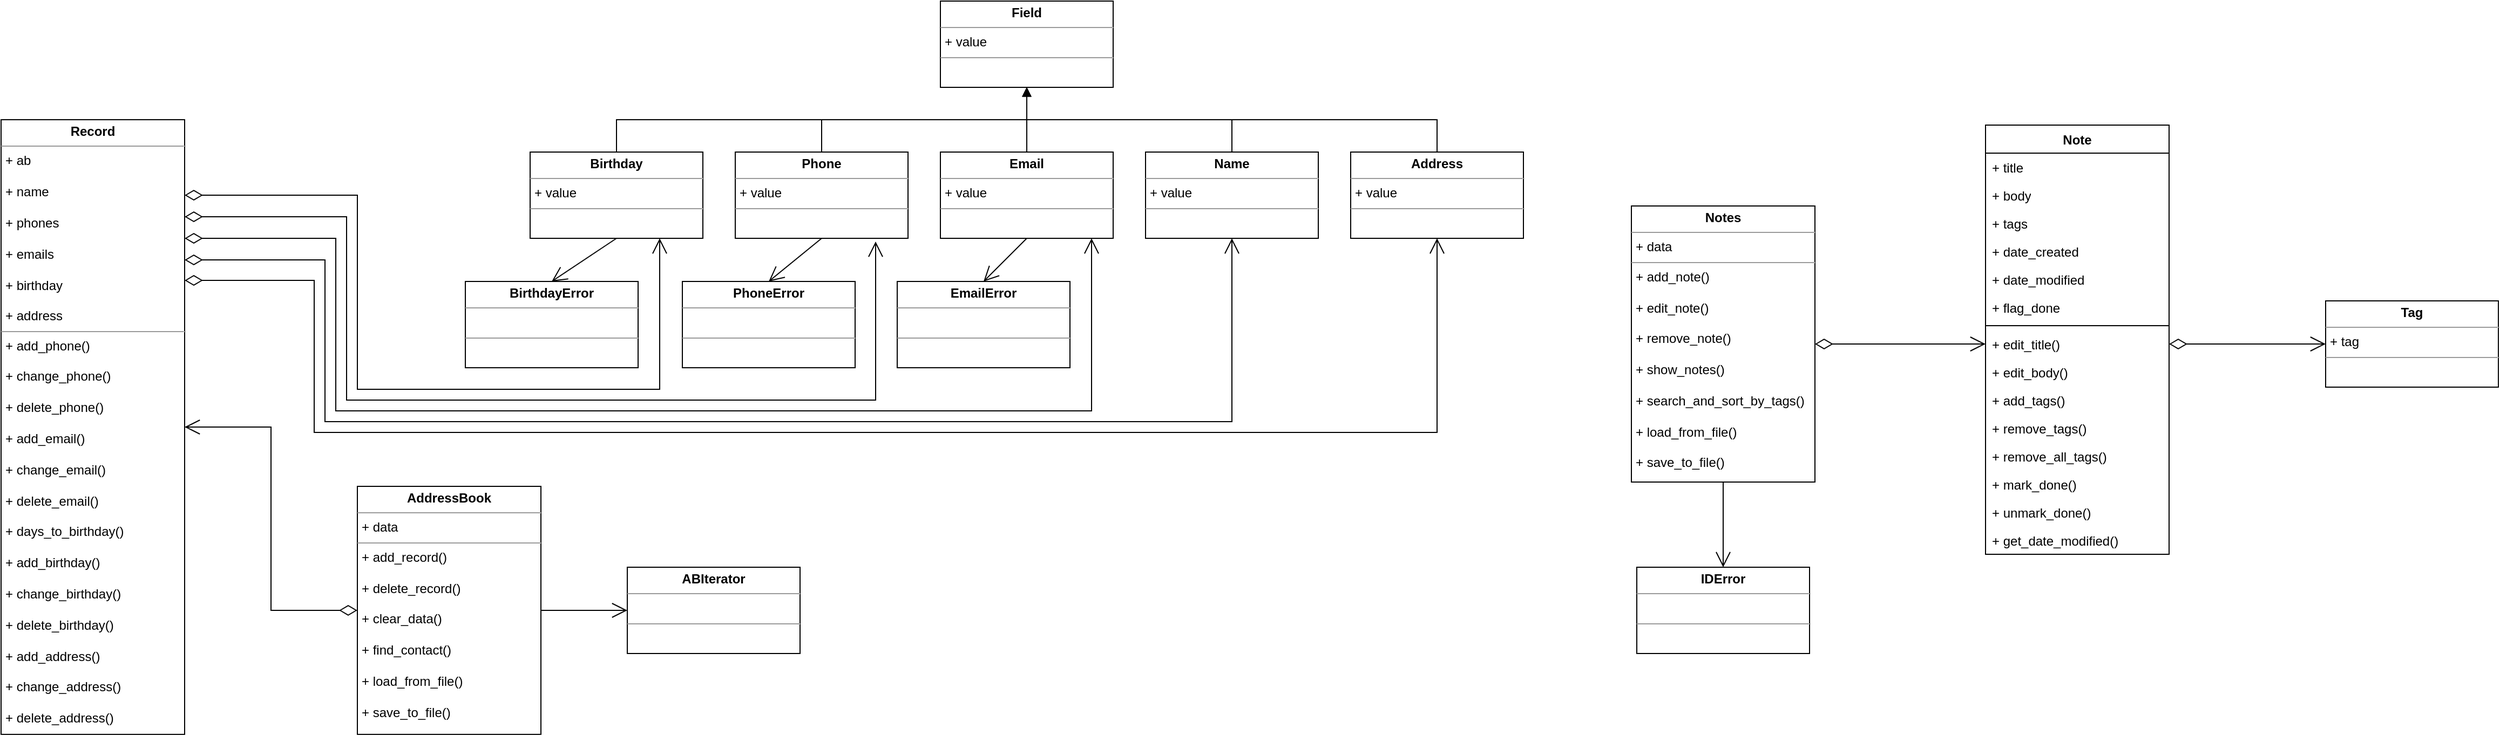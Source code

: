 <mxfile version="21.6.8" type="device">
  <diagram name="Сторінка-1" id="6SlRgQE7W8E1IUSiIm9X">
    <mxGraphModel dx="1221" dy="737" grid="1" gridSize="10" guides="1" tooltips="1" connect="1" arrows="1" fold="1" page="1" pageScale="1" pageWidth="827" pageHeight="1169" math="0" shadow="0">
      <root>
        <mxCell id="0" />
        <mxCell id="1" parent="0" />
        <mxCell id="IYgN9mH3CYfQiDrvumGN-10" value="Note" style="swimlane;fontStyle=1;align=center;verticalAlign=top;childLayout=stackLayout;horizontal=1;startSize=26;horizontalStack=0;resizeParent=1;resizeParentMax=0;resizeLast=0;collapsible=1;marginBottom=0;whiteSpace=wrap;html=1;" parent="1" vertex="1">
          <mxGeometry x="1898" y="125" width="170" height="398" as="geometry">
            <mxRectangle x="210" y="400" width="70" height="30" as="alternateBounds" />
          </mxGeometry>
        </mxCell>
        <mxCell id="IYgN9mH3CYfQiDrvumGN-22" value="+ title" style="text;strokeColor=none;fillColor=none;align=left;verticalAlign=top;spacingLeft=4;spacingRight=4;overflow=hidden;rotatable=0;points=[[0,0.5],[1,0.5]];portConstraint=eastwest;whiteSpace=wrap;html=1;" parent="IYgN9mH3CYfQiDrvumGN-10" vertex="1">
          <mxGeometry y="26" width="170" height="26" as="geometry" />
        </mxCell>
        <mxCell id="IYgN9mH3CYfQiDrvumGN-23" value="+ body" style="text;strokeColor=none;fillColor=none;align=left;verticalAlign=top;spacingLeft=4;spacingRight=4;overflow=hidden;rotatable=0;points=[[0,0.5],[1,0.5]];portConstraint=eastwest;whiteSpace=wrap;html=1;" parent="IYgN9mH3CYfQiDrvumGN-10" vertex="1">
          <mxGeometry y="52" width="170" height="26" as="geometry" />
        </mxCell>
        <mxCell id="IYgN9mH3CYfQiDrvumGN-24" value="+ tags" style="text;strokeColor=none;fillColor=none;align=left;verticalAlign=top;spacingLeft=4;spacingRight=4;overflow=hidden;rotatable=0;points=[[0,0.5],[1,0.5]];portConstraint=eastwest;whiteSpace=wrap;html=1;" parent="IYgN9mH3CYfQiDrvumGN-10" vertex="1">
          <mxGeometry y="78" width="170" height="26" as="geometry" />
        </mxCell>
        <mxCell id="IYgN9mH3CYfQiDrvumGN-20" value="+ date_created" style="text;strokeColor=none;fillColor=none;align=left;verticalAlign=top;spacingLeft=4;spacingRight=4;overflow=hidden;rotatable=0;points=[[0,0.5],[1,0.5]];portConstraint=eastwest;whiteSpace=wrap;html=1;" parent="IYgN9mH3CYfQiDrvumGN-10" vertex="1">
          <mxGeometry y="104" width="170" height="26" as="geometry" />
        </mxCell>
        <mxCell id="IYgN9mH3CYfQiDrvumGN-25" value="+ date_modified" style="text;strokeColor=none;fillColor=none;align=left;verticalAlign=top;spacingLeft=4;spacingRight=4;overflow=hidden;rotatable=0;points=[[0,0.5],[1,0.5]];portConstraint=eastwest;whiteSpace=wrap;html=1;" parent="IYgN9mH3CYfQiDrvumGN-10" vertex="1">
          <mxGeometry y="130" width="170" height="26" as="geometry" />
        </mxCell>
        <mxCell id="IYgN9mH3CYfQiDrvumGN-21" value="+ flag_done" style="text;strokeColor=none;fillColor=none;align=left;verticalAlign=top;spacingLeft=4;spacingRight=4;overflow=hidden;rotatable=0;points=[[0,0.5],[1,0.5]];portConstraint=eastwest;whiteSpace=wrap;html=1;" parent="IYgN9mH3CYfQiDrvumGN-10" vertex="1">
          <mxGeometry y="156" width="170" height="26" as="geometry" />
        </mxCell>
        <mxCell id="IYgN9mH3CYfQiDrvumGN-12" value="" style="line;strokeWidth=1;fillColor=none;align=left;verticalAlign=middle;spacingTop=-1;spacingLeft=3;spacingRight=3;rotatable=0;labelPosition=right;points=[];portConstraint=eastwest;strokeColor=inherit;" parent="IYgN9mH3CYfQiDrvumGN-10" vertex="1">
          <mxGeometry y="182" width="170" height="8" as="geometry" />
        </mxCell>
        <mxCell id="IYgN9mH3CYfQiDrvumGN-13" value="+ edit_title()" style="text;strokeColor=none;fillColor=none;align=left;verticalAlign=top;spacingLeft=4;spacingRight=4;overflow=hidden;rotatable=0;points=[[0,0.5],[1,0.5]];portConstraint=eastwest;whiteSpace=wrap;html=1;" parent="IYgN9mH3CYfQiDrvumGN-10" vertex="1">
          <mxGeometry y="190" width="170" height="26" as="geometry" />
        </mxCell>
        <mxCell id="IYgN9mH3CYfQiDrvumGN-18" value="+ edit_body()" style="text;strokeColor=none;fillColor=none;align=left;verticalAlign=top;spacingLeft=4;spacingRight=4;overflow=hidden;rotatable=0;points=[[0,0.5],[1,0.5]];portConstraint=eastwest;whiteSpace=wrap;html=1;" parent="IYgN9mH3CYfQiDrvumGN-10" vertex="1">
          <mxGeometry y="216" width="170" height="26" as="geometry" />
        </mxCell>
        <mxCell id="IYgN9mH3CYfQiDrvumGN-19" value="+ add_tags()" style="text;strokeColor=none;fillColor=none;align=left;verticalAlign=top;spacingLeft=4;spacingRight=4;overflow=hidden;rotatable=0;points=[[0,0.5],[1,0.5]];portConstraint=eastwest;whiteSpace=wrap;html=1;" parent="IYgN9mH3CYfQiDrvumGN-10" vertex="1">
          <mxGeometry y="242" width="170" height="26" as="geometry" />
        </mxCell>
        <mxCell id="IYgN9mH3CYfQiDrvumGN-30" value="+ remove_tags()" style="text;strokeColor=none;fillColor=none;align=left;verticalAlign=top;spacingLeft=4;spacingRight=4;overflow=hidden;rotatable=0;points=[[0,0.5],[1,0.5]];portConstraint=eastwest;whiteSpace=wrap;html=1;" parent="IYgN9mH3CYfQiDrvumGN-10" vertex="1">
          <mxGeometry y="268" width="170" height="26" as="geometry" />
        </mxCell>
        <mxCell id="IYgN9mH3CYfQiDrvumGN-29" value="+ remove_all_tags()" style="text;strokeColor=none;fillColor=none;align=left;verticalAlign=top;spacingLeft=4;spacingRight=4;overflow=hidden;rotatable=0;points=[[0,0.5],[1,0.5]];portConstraint=eastwest;whiteSpace=wrap;html=1;" parent="IYgN9mH3CYfQiDrvumGN-10" vertex="1">
          <mxGeometry y="294" width="170" height="26" as="geometry" />
        </mxCell>
        <mxCell id="IYgN9mH3CYfQiDrvumGN-28" value="+ mark_done()" style="text;strokeColor=none;fillColor=none;align=left;verticalAlign=top;spacingLeft=4;spacingRight=4;overflow=hidden;rotatable=0;points=[[0,0.5],[1,0.5]];portConstraint=eastwest;whiteSpace=wrap;html=1;" parent="IYgN9mH3CYfQiDrvumGN-10" vertex="1">
          <mxGeometry y="320" width="170" height="26" as="geometry" />
        </mxCell>
        <mxCell id="IYgN9mH3CYfQiDrvumGN-27" value="+ unmark_done()" style="text;strokeColor=none;fillColor=none;align=left;verticalAlign=top;spacingLeft=4;spacingRight=4;overflow=hidden;rotatable=0;points=[[0,0.5],[1,0.5]];portConstraint=eastwest;whiteSpace=wrap;html=1;" parent="IYgN9mH3CYfQiDrvumGN-10" vertex="1">
          <mxGeometry y="346" width="170" height="26" as="geometry" />
        </mxCell>
        <mxCell id="IYgN9mH3CYfQiDrvumGN-26" value="+ get_date_modified()" style="text;strokeColor=none;fillColor=none;align=left;verticalAlign=top;spacingLeft=4;spacingRight=4;overflow=hidden;rotatable=0;points=[[0,0.5],[1,0.5]];portConstraint=eastwest;whiteSpace=wrap;html=1;" parent="IYgN9mH3CYfQiDrvumGN-10" vertex="1">
          <mxGeometry y="372" width="170" height="26" as="geometry" />
        </mxCell>
        <mxCell id="IYgN9mH3CYfQiDrvumGN-31" value="&lt;p style=&quot;margin:0px;margin-top:4px;text-align:center;&quot;&gt;&lt;b&gt;Tag&lt;/b&gt;&lt;/p&gt;&lt;hr size=&quot;1&quot;&gt;&lt;p style=&quot;margin:0px;margin-left:4px;&quot;&gt;+ tag&lt;/p&gt;&lt;hr size=&quot;1&quot;&gt;&lt;p style=&quot;margin:0px;margin-left:4px;&quot;&gt;&lt;br&gt;&lt;/p&gt;" style="verticalAlign=top;align=left;overflow=fill;fontSize=12;fontFamily=Helvetica;html=1;whiteSpace=wrap;" parent="1" vertex="1">
          <mxGeometry x="2213" y="288" width="160" height="80" as="geometry" />
        </mxCell>
        <mxCell id="IYgN9mH3CYfQiDrvumGN-32" value="&lt;p style=&quot;margin:0px;margin-top:4px;text-align:center;&quot;&gt;&lt;b&gt;Notes&lt;/b&gt;&lt;/p&gt;&lt;hr size=&quot;1&quot;&gt;&lt;p style=&quot;margin:0px;margin-left:4px;&quot;&gt;+ data&lt;/p&gt;&lt;hr size=&quot;1&quot;&gt;&lt;p style=&quot;margin:0px;margin-left:4px;&quot;&gt;+ add_note()&lt;/p&gt;&lt;p style=&quot;margin:0px;margin-left:4px;&quot;&gt;&lt;br&gt;&lt;/p&gt;&lt;p style=&quot;margin:0px;margin-left:4px;&quot;&gt;+ edit_note()&lt;/p&gt;&lt;p style=&quot;margin:0px;margin-left:4px;&quot;&gt;&lt;br&gt;&lt;/p&gt;&lt;p style=&quot;margin:0px;margin-left:4px;&quot;&gt;+ remove_note()&lt;/p&gt;&lt;p style=&quot;margin:0px;margin-left:4px;&quot;&gt;&lt;br&gt;&lt;/p&gt;&lt;p style=&quot;margin:0px;margin-left:4px;&quot;&gt;+ show_notes()&lt;/p&gt;&lt;p style=&quot;margin:0px;margin-left:4px;&quot;&gt;&lt;br&gt;&lt;/p&gt;&lt;p style=&quot;margin:0px;margin-left:4px;&quot;&gt;+&amp;nbsp;search_and_sort_by_tags()&lt;/p&gt;&lt;p style=&quot;margin:0px;margin-left:4px;&quot;&gt;&lt;br&gt;&lt;/p&gt;&lt;p style=&quot;margin:0px;margin-left:4px;&quot;&gt;+ load_from_file()&lt;/p&gt;&lt;p style=&quot;margin:0px;margin-left:4px;&quot;&gt;&lt;br&gt;&lt;/p&gt;&lt;p style=&quot;margin:0px;margin-left:4px;&quot;&gt;+ save_to_file()&lt;/p&gt;" style="verticalAlign=top;align=left;overflow=fill;fontSize=12;fontFamily=Helvetica;html=1;whiteSpace=wrap;" parent="1" vertex="1">
          <mxGeometry x="1570" y="200" width="170" height="256" as="geometry" />
        </mxCell>
        <mxCell id="IYgN9mH3CYfQiDrvumGN-33" value="&lt;p style=&quot;margin:0px;margin-top:4px;text-align:center;&quot;&gt;&lt;b&gt;IDError&lt;/b&gt;&lt;/p&gt;&lt;hr size=&quot;1&quot;&gt;&lt;p style=&quot;margin:0px;margin-left:4px;&quot;&gt;&lt;br&gt;&lt;/p&gt;&lt;hr size=&quot;1&quot;&gt;&lt;p style=&quot;margin:0px;margin-left:4px;&quot;&gt;&lt;br&gt;&lt;/p&gt;" style="verticalAlign=top;align=left;overflow=fill;fontSize=12;fontFamily=Helvetica;html=1;whiteSpace=wrap;" parent="1" vertex="1">
          <mxGeometry x="1575" y="535" width="160" height="80" as="geometry" />
        </mxCell>
        <mxCell id="IYgN9mH3CYfQiDrvumGN-34" value="&lt;p style=&quot;margin:0px;margin-top:4px;text-align:center;&quot;&gt;&lt;b&gt;ABIterator&lt;/b&gt;&lt;/p&gt;&lt;hr size=&quot;1&quot;&gt;&lt;p style=&quot;margin:0px;margin-left:4px;&quot;&gt;&lt;br&gt;&lt;/p&gt;&lt;hr size=&quot;1&quot;&gt;&lt;p style=&quot;margin:0px;margin-left:4px;&quot;&gt;&lt;br&gt;&lt;/p&gt;" style="verticalAlign=top;align=left;overflow=fill;fontSize=12;fontFamily=Helvetica;html=1;whiteSpace=wrap;" parent="1" vertex="1">
          <mxGeometry x="640" y="535" width="160" height="80" as="geometry" />
        </mxCell>
        <mxCell id="IYgN9mH3CYfQiDrvumGN-35" value="&lt;p style=&quot;margin:0px;margin-top:4px;text-align:center;&quot;&gt;&lt;b&gt;BirthdayError&lt;/b&gt;&lt;/p&gt;&lt;hr size=&quot;1&quot;&gt;&lt;p style=&quot;margin:0px;margin-left:4px;&quot;&gt;&lt;br&gt;&lt;/p&gt;&lt;hr size=&quot;1&quot;&gt;&lt;p style=&quot;margin:0px;margin-left:4px;&quot;&gt;&lt;br&gt;&lt;/p&gt;" style="verticalAlign=top;align=left;overflow=fill;fontSize=12;fontFamily=Helvetica;html=1;whiteSpace=wrap;" parent="1" vertex="1">
          <mxGeometry x="490" y="270" width="160" height="80" as="geometry" />
        </mxCell>
        <mxCell id="IYgN9mH3CYfQiDrvumGN-36" value="&lt;p style=&quot;margin:0px;margin-top:4px;text-align:center;&quot;&gt;&lt;b&gt;PhoneError&lt;/b&gt;&lt;/p&gt;&lt;hr size=&quot;1&quot;&gt;&lt;p style=&quot;margin:0px;margin-left:4px;&quot;&gt;&lt;br&gt;&lt;/p&gt;&lt;hr size=&quot;1&quot;&gt;&lt;p style=&quot;margin:0px;margin-left:4px;&quot;&gt;&lt;br&gt;&lt;/p&gt;" style="verticalAlign=top;align=left;overflow=fill;fontSize=12;fontFamily=Helvetica;html=1;whiteSpace=wrap;" parent="1" vertex="1">
          <mxGeometry x="691" y="270" width="160" height="80" as="geometry" />
        </mxCell>
        <mxCell id="IYgN9mH3CYfQiDrvumGN-37" value="&lt;p style=&quot;margin:0px;margin-top:4px;text-align:center;&quot;&gt;&lt;b&gt;EmailError&lt;/b&gt;&lt;/p&gt;&lt;hr size=&quot;1&quot;&gt;&lt;p style=&quot;margin:0px;margin-left:4px;&quot;&gt;&lt;br&gt;&lt;/p&gt;&lt;hr size=&quot;1&quot;&gt;&lt;p style=&quot;margin:0px;margin-left:4px;&quot;&gt;&lt;br&gt;&lt;/p&gt;" style="verticalAlign=top;align=left;overflow=fill;fontSize=12;fontFamily=Helvetica;html=1;whiteSpace=wrap;" parent="1" vertex="1">
          <mxGeometry x="890" y="270" width="160" height="80" as="geometry" />
        </mxCell>
        <mxCell id="IYgN9mH3CYfQiDrvumGN-38" value="&lt;p style=&quot;margin:0px;margin-top:4px;text-align:center;&quot;&gt;&lt;b&gt;Field&lt;/b&gt;&lt;/p&gt;&lt;hr size=&quot;1&quot;&gt;&lt;p style=&quot;margin:0px;margin-left:4px;&quot;&gt;+ value&lt;/p&gt;&lt;hr size=&quot;1&quot;&gt;&lt;p style=&quot;margin:0px;margin-left:4px;&quot;&gt;&lt;br&gt;&lt;/p&gt;" style="verticalAlign=top;align=left;overflow=fill;fontSize=12;fontFamily=Helvetica;html=1;whiteSpace=wrap;" parent="1" vertex="1">
          <mxGeometry x="930" y="10" width="160" height="80" as="geometry" />
        </mxCell>
        <mxCell id="IYgN9mH3CYfQiDrvumGN-39" value="&lt;p style=&quot;margin:0px;margin-top:4px;text-align:center;&quot;&gt;&lt;b&gt;Birthday&lt;/b&gt;&lt;/p&gt;&lt;hr size=&quot;1&quot;&gt;&lt;p style=&quot;margin:0px;margin-left:4px;&quot;&gt;+ value&lt;br&gt;&lt;/p&gt;&lt;hr size=&quot;1&quot;&gt;&lt;p style=&quot;margin:0px;margin-left:4px;&quot;&gt;&lt;br&gt;&lt;/p&gt;" style="verticalAlign=top;align=left;overflow=fill;fontSize=12;fontFamily=Helvetica;html=1;whiteSpace=wrap;" parent="1" vertex="1">
          <mxGeometry x="550" y="150" width="160" height="80" as="geometry" />
        </mxCell>
        <mxCell id="IYgN9mH3CYfQiDrvumGN-40" value="&lt;p style=&quot;margin:0px;margin-top:4px;text-align:center;&quot;&gt;&lt;b&gt;Phone&lt;/b&gt;&lt;/p&gt;&lt;hr size=&quot;1&quot;&gt;&lt;p style=&quot;margin:0px;margin-left:4px;&quot;&gt;+ value&lt;br&gt;&lt;/p&gt;&lt;hr size=&quot;1&quot;&gt;&lt;p style=&quot;margin:0px;margin-left:4px;&quot;&gt;&lt;br&gt;&lt;/p&gt;" style="verticalAlign=top;align=left;overflow=fill;fontSize=12;fontFamily=Helvetica;html=1;whiteSpace=wrap;" parent="1" vertex="1">
          <mxGeometry x="740" y="150" width="160" height="80" as="geometry" />
        </mxCell>
        <mxCell id="IYgN9mH3CYfQiDrvumGN-41" value="&lt;p style=&quot;margin:0px;margin-top:4px;text-align:center;&quot;&gt;&lt;b&gt;Email&lt;/b&gt;&lt;/p&gt;&lt;hr size=&quot;1&quot;&gt;&lt;p style=&quot;margin:0px;margin-left:4px;&quot;&gt;+ value&lt;br&gt;&lt;/p&gt;&lt;hr size=&quot;1&quot;&gt;&lt;p style=&quot;margin:0px;margin-left:4px;&quot;&gt;&lt;br&gt;&lt;/p&gt;" style="verticalAlign=top;align=left;overflow=fill;fontSize=12;fontFamily=Helvetica;html=1;whiteSpace=wrap;" parent="1" vertex="1">
          <mxGeometry x="930" y="150" width="160" height="80" as="geometry" />
        </mxCell>
        <mxCell id="IYgN9mH3CYfQiDrvumGN-42" value="&lt;p style=&quot;margin:0px;margin-top:4px;text-align:center;&quot;&gt;&lt;b&gt;Name&lt;/b&gt;&lt;/p&gt;&lt;hr size=&quot;1&quot;&gt;&lt;p style=&quot;margin:0px;margin-left:4px;&quot;&gt;+ value&lt;br&gt;&lt;/p&gt;&lt;hr size=&quot;1&quot;&gt;&lt;p style=&quot;margin:0px;margin-left:4px;&quot;&gt;&lt;br&gt;&lt;/p&gt;" style="verticalAlign=top;align=left;overflow=fill;fontSize=12;fontFamily=Helvetica;html=1;whiteSpace=wrap;" parent="1" vertex="1">
          <mxGeometry x="1120" y="150" width="160" height="80" as="geometry" />
        </mxCell>
        <mxCell id="IYgN9mH3CYfQiDrvumGN-43" value="&lt;p style=&quot;margin:0px;margin-top:4px;text-align:center;&quot;&gt;&lt;b&gt;Address&lt;/b&gt;&lt;/p&gt;&lt;hr size=&quot;1&quot;&gt;&lt;p style=&quot;margin:0px;margin-left:4px;&quot;&gt;+ value&lt;br&gt;&lt;/p&gt;&lt;hr size=&quot;1&quot;&gt;&lt;p style=&quot;margin:0px;margin-left:4px;&quot;&gt;&lt;br&gt;&lt;/p&gt;" style="verticalAlign=top;align=left;overflow=fill;fontSize=12;fontFamily=Helvetica;html=1;whiteSpace=wrap;" parent="1" vertex="1">
          <mxGeometry x="1310" y="150" width="160" height="80" as="geometry" />
        </mxCell>
        <mxCell id="IYgN9mH3CYfQiDrvumGN-44" value="&lt;p style=&quot;margin:0px;margin-top:4px;text-align:center;&quot;&gt;&lt;b&gt;Record&lt;/b&gt;&lt;/p&gt;&lt;hr size=&quot;1&quot;&gt;&lt;p style=&quot;margin:0px;margin-left:4px;&quot;&gt;+ ab&lt;/p&gt;&lt;p style=&quot;margin:0px;margin-left:4px;&quot;&gt;&lt;br&gt;&lt;/p&gt;&lt;p style=&quot;margin:0px;margin-left:4px;&quot;&gt;+ name&lt;/p&gt;&lt;p style=&quot;margin:0px;margin-left:4px;&quot;&gt;&lt;br&gt;&lt;/p&gt;&lt;p style=&quot;margin:0px;margin-left:4px;&quot;&gt;+ phones&lt;/p&gt;&lt;p style=&quot;margin:0px;margin-left:4px;&quot;&gt;&lt;br&gt;&lt;/p&gt;&lt;p style=&quot;margin:0px;margin-left:4px;&quot;&gt;+ emails&lt;/p&gt;&lt;p style=&quot;margin:0px;margin-left:4px;&quot;&gt;&lt;br&gt;&lt;/p&gt;&lt;p style=&quot;margin:0px;margin-left:4px;&quot;&gt;+ birthday&lt;/p&gt;&lt;p style=&quot;margin:0px;margin-left:4px;&quot;&gt;&lt;br&gt;&lt;/p&gt;&lt;p style=&quot;margin:0px;margin-left:4px;&quot;&gt;+ address&lt;/p&gt;&lt;hr size=&quot;1&quot;&gt;&lt;p style=&quot;margin:0px;margin-left:4px;&quot;&gt;+ add_phone()&lt;/p&gt;&lt;p style=&quot;margin:0px;margin-left:4px;&quot;&gt;&lt;br&gt;&lt;/p&gt;&lt;p style=&quot;margin:0px;margin-left:4px;&quot;&gt;+ change_phone()&lt;/p&gt;&lt;p style=&quot;margin:0px;margin-left:4px;&quot;&gt;&lt;br&gt;&lt;/p&gt;&lt;p style=&quot;margin:0px;margin-left:4px;&quot;&gt;+ delete_phone()&lt;/p&gt;&lt;p style=&quot;margin:0px;margin-left:4px;&quot;&gt;&lt;br&gt;&lt;/p&gt;&lt;p style=&quot;margin:0px;margin-left:4px;&quot;&gt;+ add_email()&lt;/p&gt;&lt;p style=&quot;margin:0px;margin-left:4px;&quot;&gt;&lt;br&gt;&lt;/p&gt;&lt;p style=&quot;margin:0px;margin-left:4px;&quot;&gt;+ change_email()&lt;/p&gt;&lt;p style=&quot;margin:0px;margin-left:4px;&quot;&gt;&lt;br&gt;&lt;/p&gt;&lt;p style=&quot;margin:0px;margin-left:4px;&quot;&gt;+ delete_email()&lt;/p&gt;&lt;p style=&quot;margin:0px;margin-left:4px;&quot;&gt;&lt;br&gt;&lt;/p&gt;&lt;p style=&quot;margin:0px;margin-left:4px;&quot;&gt;+ days_to_birthday()&lt;/p&gt;&lt;p style=&quot;margin:0px;margin-left:4px;&quot;&gt;&lt;br&gt;&lt;/p&gt;&lt;p style=&quot;margin:0px;margin-left:4px;&quot;&gt;+ add_birthday()&lt;/p&gt;&lt;p style=&quot;margin:0px;margin-left:4px;&quot;&gt;&lt;br&gt;&lt;/p&gt;&lt;p style=&quot;margin:0px;margin-left:4px;&quot;&gt;+ change_birthday()&lt;/p&gt;&lt;p style=&quot;margin:0px;margin-left:4px;&quot;&gt;&lt;br&gt;&lt;/p&gt;&lt;p style=&quot;margin:0px;margin-left:4px;&quot;&gt;+ delete_birthday()&lt;/p&gt;&lt;p style=&quot;margin:0px;margin-left:4px;&quot;&gt;&lt;br&gt;&lt;/p&gt;&lt;p style=&quot;margin:0px;margin-left:4px;&quot;&gt;+ add_address()&lt;/p&gt;&lt;p style=&quot;margin:0px;margin-left:4px;&quot;&gt;&lt;br&gt;&lt;/p&gt;&lt;p style=&quot;margin:0px;margin-left:4px;&quot;&gt;+ change_address()&lt;/p&gt;&lt;p style=&quot;margin:0px;margin-left:4px;&quot;&gt;&lt;br&gt;&lt;/p&gt;&lt;p style=&quot;margin:0px;margin-left:4px;&quot;&gt;+ delete_address()&lt;/p&gt;" style="verticalAlign=top;align=left;overflow=fill;fontSize=12;fontFamily=Helvetica;html=1;whiteSpace=wrap;" parent="1" vertex="1">
          <mxGeometry x="60" y="120" width="170" height="570" as="geometry" />
        </mxCell>
        <mxCell id="IYgN9mH3CYfQiDrvumGN-45" value="&lt;p style=&quot;margin:0px;margin-top:4px;text-align:center;&quot;&gt;&lt;b&gt;AddressBook&lt;/b&gt;&lt;/p&gt;&lt;hr size=&quot;1&quot;&gt;&lt;p style=&quot;margin:0px;margin-left:4px;&quot;&gt;+ data&lt;/p&gt;&lt;hr size=&quot;1&quot;&gt;&lt;p style=&quot;margin:0px;margin-left:4px;&quot;&gt;+ add_record()&lt;/p&gt;&lt;p style=&quot;margin:0px;margin-left:4px;&quot;&gt;&lt;br&gt;&lt;/p&gt;&lt;p style=&quot;margin:0px;margin-left:4px;&quot;&gt;+ delete_record()&lt;/p&gt;&lt;p style=&quot;margin:0px;margin-left:4px;&quot;&gt;&lt;br&gt;&lt;/p&gt;&lt;p style=&quot;margin:0px;margin-left:4px;&quot;&gt;+ clear_data()&lt;/p&gt;&lt;p style=&quot;margin:0px;margin-left:4px;&quot;&gt;&lt;br&gt;&lt;/p&gt;&lt;p style=&quot;margin:0px;margin-left:4px;&quot;&gt;+ find_contact()&lt;/p&gt;&lt;p style=&quot;margin:0px;margin-left:4px;&quot;&gt;&lt;br&gt;&lt;/p&gt;&lt;p style=&quot;margin:0px;margin-left:4px;&quot;&gt;+ load_from_file()&lt;/p&gt;&lt;p style=&quot;margin:0px;margin-left:4px;&quot;&gt;&lt;br&gt;&lt;/p&gt;&lt;p style=&quot;margin:0px;margin-left:4px;&quot;&gt;+ save_to_file()&lt;/p&gt;" style="verticalAlign=top;align=left;overflow=fill;fontSize=12;fontFamily=Helvetica;html=1;whiteSpace=wrap;" parent="1" vertex="1">
          <mxGeometry x="390" y="460" width="170" height="230" as="geometry" />
        </mxCell>
        <mxCell id="IYgN9mH3CYfQiDrvumGN-50" value="" style="endArrow=open;html=1;endSize=12;startArrow=diamondThin;startSize=14;startFill=0;edgeStyle=orthogonalEdgeStyle;align=left;verticalAlign=bottom;rounded=0;exitX=0;exitY=0.5;exitDx=0;exitDy=0;" parent="1" source="IYgN9mH3CYfQiDrvumGN-45" target="IYgN9mH3CYfQiDrvumGN-44" edge="1">
          <mxGeometry x="-1" y="3" relative="1" as="geometry">
            <mxPoint x="290" y="560" as="sourcePoint" />
            <mxPoint x="430" y="429" as="targetPoint" />
          </mxGeometry>
        </mxCell>
        <mxCell id="IYgN9mH3CYfQiDrvumGN-57" value="" style="endArrow=open;endFill=1;endSize=12;html=1;rounded=0;entryX=0;entryY=0.5;entryDx=0;entryDy=0;exitX=1;exitY=0.5;exitDx=0;exitDy=0;" parent="1" source="IYgN9mH3CYfQiDrvumGN-45" target="IYgN9mH3CYfQiDrvumGN-34" edge="1">
          <mxGeometry width="160" relative="1" as="geometry">
            <mxPoint x="340" y="670" as="sourcePoint" />
            <mxPoint x="500" y="670" as="targetPoint" />
          </mxGeometry>
        </mxCell>
        <mxCell id="IYgN9mH3CYfQiDrvumGN-58" value="" style="endArrow=block;endFill=1;html=1;edgeStyle=orthogonalEdgeStyle;align=left;verticalAlign=top;rounded=0;entryX=0.5;entryY=1;entryDx=0;entryDy=0;" parent="1" source="IYgN9mH3CYfQiDrvumGN-41" target="IYgN9mH3CYfQiDrvumGN-38" edge="1">
          <mxGeometry x="-1" relative="1" as="geometry">
            <mxPoint x="820" y="320" as="sourcePoint" />
            <mxPoint x="980" y="320" as="targetPoint" />
          </mxGeometry>
        </mxCell>
        <mxCell id="IYgN9mH3CYfQiDrvumGN-61" value="" style="endArrow=block;endFill=1;html=1;edgeStyle=orthogonalEdgeStyle;align=left;verticalAlign=top;rounded=0;entryX=0.5;entryY=1;entryDx=0;entryDy=0;exitX=0.5;exitY=0;exitDx=0;exitDy=0;" parent="1" source="IYgN9mH3CYfQiDrvumGN-42" target="IYgN9mH3CYfQiDrvumGN-38" edge="1">
          <mxGeometry x="-1" relative="1" as="geometry">
            <mxPoint x="1130" y="130" as="sourcePoint" />
            <mxPoint x="1130" y="70" as="targetPoint" />
          </mxGeometry>
        </mxCell>
        <mxCell id="IYgN9mH3CYfQiDrvumGN-62" value="" style="endArrow=block;endFill=1;html=1;edgeStyle=orthogonalEdgeStyle;align=left;verticalAlign=top;rounded=0;entryX=0.5;entryY=1;entryDx=0;entryDy=0;exitX=0.5;exitY=0;exitDx=0;exitDy=0;" parent="1" source="IYgN9mH3CYfQiDrvumGN-43" target="IYgN9mH3CYfQiDrvumGN-38" edge="1">
          <mxGeometry x="-1" relative="1" as="geometry">
            <mxPoint x="1389.5" y="120" as="sourcePoint" />
            <mxPoint x="1389.5" y="60" as="targetPoint" />
          </mxGeometry>
        </mxCell>
        <mxCell id="IYgN9mH3CYfQiDrvumGN-63" value="" style="endArrow=block;endFill=1;html=1;edgeStyle=orthogonalEdgeStyle;align=left;verticalAlign=top;rounded=0;entryX=0.5;entryY=1;entryDx=0;entryDy=0;exitX=0.5;exitY=0;exitDx=0;exitDy=0;" parent="1" source="IYgN9mH3CYfQiDrvumGN-39" target="IYgN9mH3CYfQiDrvumGN-38" edge="1">
          <mxGeometry x="-1" relative="1" as="geometry">
            <mxPoint x="629.5" y="120" as="sourcePoint" />
            <mxPoint x="629.5" y="60" as="targetPoint" />
          </mxGeometry>
        </mxCell>
        <mxCell id="IYgN9mH3CYfQiDrvumGN-64" value="" style="endArrow=block;endFill=1;html=1;edgeStyle=orthogonalEdgeStyle;align=left;verticalAlign=top;rounded=0;entryX=0.5;entryY=1;entryDx=0;entryDy=0;exitX=0.5;exitY=0;exitDx=0;exitDy=0;" parent="1" source="IYgN9mH3CYfQiDrvumGN-40" target="IYgN9mH3CYfQiDrvumGN-38" edge="1">
          <mxGeometry x="-1" relative="1" as="geometry">
            <mxPoint x="830" y="110" as="sourcePoint" />
            <mxPoint x="830" y="50" as="targetPoint" />
          </mxGeometry>
        </mxCell>
        <mxCell id="IYgN9mH3CYfQiDrvumGN-65" value="" style="endArrow=open;html=1;endSize=12;startArrow=diamondThin;startSize=14;startFill=0;edgeStyle=orthogonalEdgeStyle;align=left;verticalAlign=bottom;rounded=0;" parent="1" edge="1">
          <mxGeometry x="-1" y="3" relative="1" as="geometry">
            <mxPoint x="230" y="190" as="sourcePoint" />
            <mxPoint x="670" y="230" as="targetPoint" />
            <Array as="points">
              <mxPoint x="390" y="190" />
              <mxPoint x="390" y="370" />
              <mxPoint x="670" y="370" />
              <mxPoint x="670" y="232" />
            </Array>
          </mxGeometry>
        </mxCell>
        <mxCell id="IYgN9mH3CYfQiDrvumGN-66" value="" style="endArrow=open;html=1;endSize=12;startArrow=diamondThin;startSize=14;startFill=0;edgeStyle=orthogonalEdgeStyle;align=left;verticalAlign=bottom;rounded=0;" parent="1" edge="1">
          <mxGeometry x="-1" y="3" relative="1" as="geometry">
            <mxPoint x="230" y="210" as="sourcePoint" />
            <mxPoint x="870" y="233" as="targetPoint" />
            <Array as="points">
              <mxPoint x="380" y="210" />
              <mxPoint x="380" y="380" />
              <mxPoint x="870" y="380" />
              <mxPoint x="870" y="233" />
            </Array>
          </mxGeometry>
        </mxCell>
        <mxCell id="IYgN9mH3CYfQiDrvumGN-67" value="" style="endArrow=open;html=1;endSize=12;startArrow=diamondThin;startSize=14;startFill=0;edgeStyle=orthogonalEdgeStyle;align=left;verticalAlign=bottom;rounded=0;" parent="1" edge="1">
          <mxGeometry x="-1" y="3" relative="1" as="geometry">
            <mxPoint x="230" y="230" as="sourcePoint" />
            <mxPoint x="1070" y="230" as="targetPoint" />
            <Array as="points">
              <mxPoint x="370" y="230" />
              <mxPoint x="370" y="390" />
              <mxPoint x="1070" y="390" />
            </Array>
          </mxGeometry>
        </mxCell>
        <mxCell id="IYgN9mH3CYfQiDrvumGN-68" value="" style="endArrow=open;html=1;endSize=12;startArrow=diamondThin;startSize=14;startFill=0;edgeStyle=orthogonalEdgeStyle;align=left;verticalAlign=bottom;rounded=0;entryX=0.5;entryY=1;entryDx=0;entryDy=0;" parent="1" target="IYgN9mH3CYfQiDrvumGN-42" edge="1">
          <mxGeometry x="-1" y="3" relative="1" as="geometry">
            <mxPoint x="230" y="250" as="sourcePoint" />
            <mxPoint x="1210" y="260" as="targetPoint" />
            <Array as="points">
              <mxPoint x="360" y="250" />
              <mxPoint x="360" y="400" />
              <mxPoint x="1200" y="400" />
            </Array>
          </mxGeometry>
        </mxCell>
        <mxCell id="IYgN9mH3CYfQiDrvumGN-69" value="" style="endArrow=open;html=1;endSize=12;startArrow=diamondThin;startSize=14;startFill=0;edgeStyle=orthogonalEdgeStyle;align=left;verticalAlign=bottom;rounded=0;entryX=0.5;entryY=1;entryDx=0;entryDy=0;" parent="1" target="IYgN9mH3CYfQiDrvumGN-43" edge="1">
          <mxGeometry x="-1" y="3" relative="1" as="geometry">
            <mxPoint x="230" y="269" as="sourcePoint" />
            <mxPoint x="1400" y="240" as="targetPoint" />
            <Array as="points">
              <mxPoint x="350" y="269" />
              <mxPoint x="350" y="410" />
              <mxPoint x="1390" y="410" />
            </Array>
          </mxGeometry>
        </mxCell>
        <mxCell id="IYgN9mH3CYfQiDrvumGN-70" value="" style="endArrow=open;endFill=1;endSize=12;html=1;rounded=0;entryX=0.5;entryY=0;entryDx=0;entryDy=0;exitX=0.5;exitY=1;exitDx=0;exitDy=0;" parent="1" source="IYgN9mH3CYfQiDrvumGN-41" target="IYgN9mH3CYfQiDrvumGN-37" edge="1">
          <mxGeometry width="160" relative="1" as="geometry">
            <mxPoint x="890" y="239.5" as="sourcePoint" />
            <mxPoint x="970" y="239.5" as="targetPoint" />
          </mxGeometry>
        </mxCell>
        <mxCell id="IYgN9mH3CYfQiDrvumGN-71" value="" style="endArrow=open;endFill=1;endSize=12;html=1;rounded=0;entryX=0.5;entryY=0;entryDx=0;entryDy=0;exitX=0.5;exitY=1;exitDx=0;exitDy=0;" parent="1" source="IYgN9mH3CYfQiDrvumGN-40" target="IYgN9mH3CYfQiDrvumGN-36" edge="1">
          <mxGeometry width="160" relative="1" as="geometry">
            <mxPoint x="691" y="250" as="sourcePoint" />
            <mxPoint x="771" y="250" as="targetPoint" />
          </mxGeometry>
        </mxCell>
        <mxCell id="IYgN9mH3CYfQiDrvumGN-72" value="" style="endArrow=open;endFill=1;endSize=12;html=1;rounded=0;exitX=0.5;exitY=1;exitDx=0;exitDy=0;entryX=0.5;entryY=0;entryDx=0;entryDy=0;" parent="1" source="IYgN9mH3CYfQiDrvumGN-39" target="IYgN9mH3CYfQiDrvumGN-35" edge="1">
          <mxGeometry width="160" relative="1" as="geometry">
            <mxPoint x="435" y="150" as="sourcePoint" />
            <mxPoint x="435" y="190" as="targetPoint" />
          </mxGeometry>
        </mxCell>
        <mxCell id="IYgN9mH3CYfQiDrvumGN-73" value="" style="endArrow=open;html=1;endSize=12;startArrow=diamondThin;startSize=14;startFill=0;edgeStyle=orthogonalEdgeStyle;align=left;verticalAlign=bottom;rounded=0;exitX=1;exitY=0.5;exitDx=0;exitDy=0;entryX=0;entryY=0.5;entryDx=0;entryDy=0;" parent="1" source="IYgN9mH3CYfQiDrvumGN-32" target="IYgN9mH3CYfQiDrvumGN-13" edge="1">
          <mxGeometry x="-1" y="3" relative="1" as="geometry">
            <mxPoint x="1600" y="710" as="sourcePoint" />
            <mxPoint x="1440" y="540" as="targetPoint" />
          </mxGeometry>
        </mxCell>
        <mxCell id="IYgN9mH3CYfQiDrvumGN-74" value="" style="endArrow=open;html=1;endSize=12;startArrow=diamondThin;startSize=14;startFill=0;edgeStyle=orthogonalEdgeStyle;align=left;verticalAlign=bottom;rounded=0;entryX=0;entryY=0.5;entryDx=0;entryDy=0;exitX=1;exitY=0.5;exitDx=0;exitDy=0;" parent="1" source="IYgN9mH3CYfQiDrvumGN-13" target="IYgN9mH3CYfQiDrvumGN-31" edge="1">
          <mxGeometry x="-1" y="3" relative="1" as="geometry">
            <mxPoint x="2160" y="380" as="sourcePoint" />
            <mxPoint x="2258" y="323.5" as="targetPoint" />
          </mxGeometry>
        </mxCell>
        <mxCell id="IYgN9mH3CYfQiDrvumGN-76" value="" style="endArrow=open;endFill=1;endSize=12;html=1;rounded=0;entryX=0.5;entryY=0;entryDx=0;entryDy=0;exitX=0.5;exitY=1;exitDx=0;exitDy=0;" parent="1" source="IYgN9mH3CYfQiDrvumGN-32" target="IYgN9mH3CYfQiDrvumGN-33" edge="1">
          <mxGeometry width="160" relative="1" as="geometry">
            <mxPoint x="1620" y="480" as="sourcePoint" />
            <mxPoint x="1580" y="520" as="targetPoint" />
          </mxGeometry>
        </mxCell>
      </root>
    </mxGraphModel>
  </diagram>
</mxfile>

